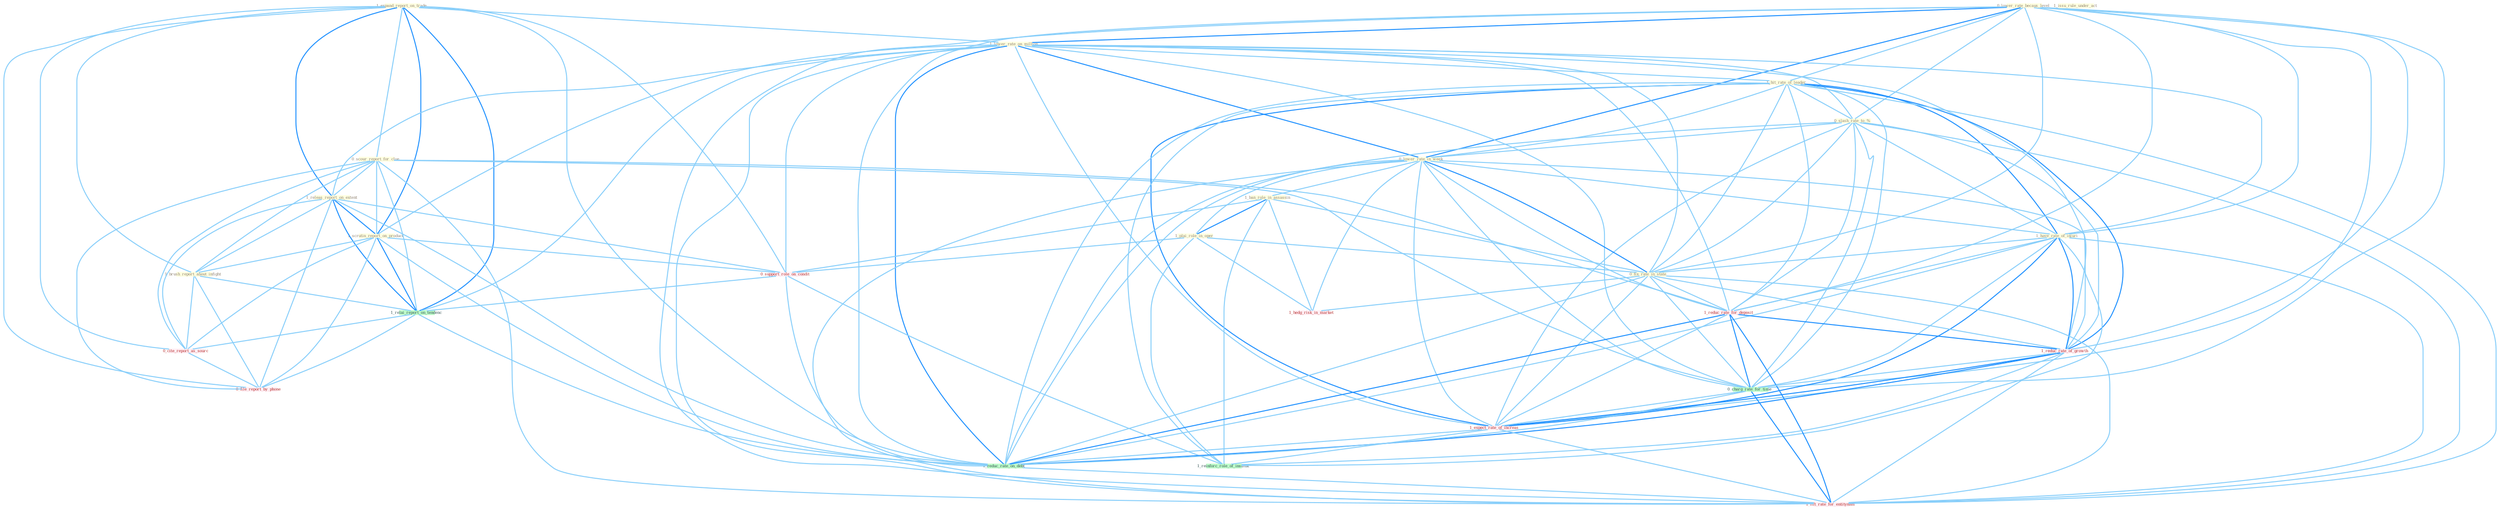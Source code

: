 Graph G{ 
    node
    [shape=polygon,style=filled,width=.5,height=.06,color="#BDFCC9",fixedsize=true,fontsize=4,
    fontcolor="#2f4f4f"];
    {node
    [color="#ffffe0", fontcolor="#8b7d6b"] "1_expand_report_on_trade " "0_lower_rate_becaus_level " "1_lower_rate_on_million " "1_issu_rule_under_act " "0_scour_report_for_clue " "1_hit_rate_of_leader " "0_slash_rate_to_% " "1_releas_report_on_extent " "0_lower_rate_in_week " "1_have_rate_of_injuri " "1_ban_role_in_assassin " "1_scrutin_report_on_product " "1_plai_role_in_oper " "0_fix_rate_in_state " "1_brush_report_about_infight "}
{node [color="#fff0f5", fontcolor="#b22222"] "1_reduc_rate_for_deposit " "0_support_role_on_condit " "0_cite_report_as_sourc " "1_reduc_rate_of_growth " "0_file_report_by_phone " "1_expect_rate_of_increas " "1_lift_rate_for_entitynam " "1_hedg_risk_in_market "}
edge [color="#B0E2FF"];

	"1_expand_report_on_trade " -- "1_lower_rate_on_million " [w="1", color="#87cefa" ];
	"1_expand_report_on_trade " -- "0_scour_report_for_clue " [w="1", color="#87cefa" ];
	"1_expand_report_on_trade " -- "1_releas_report_on_extent " [w="2", color="#1e90ff" , len=0.8];
	"1_expand_report_on_trade " -- "1_scrutin_report_on_product " [w="2", color="#1e90ff" , len=0.8];
	"1_expand_report_on_trade " -- "1_brush_report_about_infight " [w="1", color="#87cefa" ];
	"1_expand_report_on_trade " -- "0_support_role_on_condit " [w="1", color="#87cefa" ];
	"1_expand_report_on_trade " -- "1_relai_report_on_tendenc " [w="2", color="#1e90ff" , len=0.8];
	"1_expand_report_on_trade " -- "0_cite_report_as_sourc " [w="1", color="#87cefa" ];
	"1_expand_report_on_trade " -- "0_file_report_by_phone " [w="1", color="#87cefa" ];
	"1_expand_report_on_trade " -- "1_reduc_rate_on_debt " [w="1", color="#87cefa" ];
	"0_lower_rate_becaus_level " -- "1_lower_rate_on_million " [w="2", color="#1e90ff" , len=0.8];
	"0_lower_rate_becaus_level " -- "1_hit_rate_of_leader " [w="1", color="#87cefa" ];
	"0_lower_rate_becaus_level " -- "0_slash_rate_to_% " [w="1", color="#87cefa" ];
	"0_lower_rate_becaus_level " -- "0_lower_rate_in_week " [w="2", color="#1e90ff" , len=0.8];
	"0_lower_rate_becaus_level " -- "1_have_rate_of_injuri " [w="1", color="#87cefa" ];
	"0_lower_rate_becaus_level " -- "0_fix_rate_in_state " [w="1", color="#87cefa" ];
	"0_lower_rate_becaus_level " -- "1_reduc_rate_for_deposit " [w="1", color="#87cefa" ];
	"0_lower_rate_becaus_level " -- "1_reduc_rate_of_growth " [w="1", color="#87cefa" ];
	"0_lower_rate_becaus_level " -- "0_charg_rate_for_time " [w="1", color="#87cefa" ];
	"0_lower_rate_becaus_level " -- "1_expect_rate_of_increas " [w="1", color="#87cefa" ];
	"0_lower_rate_becaus_level " -- "1_reduc_rate_on_debt " [w="1", color="#87cefa" ];
	"0_lower_rate_becaus_level " -- "1_lift_rate_for_entitynam " [w="1", color="#87cefa" ];
	"1_lower_rate_on_million " -- "1_hit_rate_of_leader " [w="1", color="#87cefa" ];
	"1_lower_rate_on_million " -- "0_slash_rate_to_% " [w="1", color="#87cefa" ];
	"1_lower_rate_on_million " -- "1_releas_report_on_extent " [w="1", color="#87cefa" ];
	"1_lower_rate_on_million " -- "0_lower_rate_in_week " [w="2", color="#1e90ff" , len=0.8];
	"1_lower_rate_on_million " -- "1_have_rate_of_injuri " [w="1", color="#87cefa" ];
	"1_lower_rate_on_million " -- "1_scrutin_report_on_product " [w="1", color="#87cefa" ];
	"1_lower_rate_on_million " -- "0_fix_rate_in_state " [w="1", color="#87cefa" ];
	"1_lower_rate_on_million " -- "1_reduc_rate_for_deposit " [w="1", color="#87cefa" ];
	"1_lower_rate_on_million " -- "0_support_role_on_condit " [w="1", color="#87cefa" ];
	"1_lower_rate_on_million " -- "1_relai_report_on_tendenc " [w="1", color="#87cefa" ];
	"1_lower_rate_on_million " -- "1_reduc_rate_of_growth " [w="1", color="#87cefa" ];
	"1_lower_rate_on_million " -- "0_charg_rate_for_time " [w="1", color="#87cefa" ];
	"1_lower_rate_on_million " -- "1_expect_rate_of_increas " [w="1", color="#87cefa" ];
	"1_lower_rate_on_million " -- "1_reduc_rate_on_debt " [w="2", color="#1e90ff" , len=0.8];
	"1_lower_rate_on_million " -- "1_lift_rate_for_entitynam " [w="1", color="#87cefa" ];
	"0_scour_report_for_clue " -- "1_releas_report_on_extent " [w="1", color="#87cefa" ];
	"0_scour_report_for_clue " -- "1_scrutin_report_on_product " [w="1", color="#87cefa" ];
	"0_scour_report_for_clue " -- "1_brush_report_about_infight " [w="1", color="#87cefa" ];
	"0_scour_report_for_clue " -- "1_reduc_rate_for_deposit " [w="1", color="#87cefa" ];
	"0_scour_report_for_clue " -- "1_relai_report_on_tendenc " [w="1", color="#87cefa" ];
	"0_scour_report_for_clue " -- "0_cite_report_as_sourc " [w="1", color="#87cefa" ];
	"0_scour_report_for_clue " -- "0_file_report_by_phone " [w="1", color="#87cefa" ];
	"0_scour_report_for_clue " -- "0_charg_rate_for_time " [w="1", color="#87cefa" ];
	"0_scour_report_for_clue " -- "1_lift_rate_for_entitynam " [w="1", color="#87cefa" ];
	"1_hit_rate_of_leader " -- "0_slash_rate_to_% " [w="1", color="#87cefa" ];
	"1_hit_rate_of_leader " -- "0_lower_rate_in_week " [w="1", color="#87cefa" ];
	"1_hit_rate_of_leader " -- "1_have_rate_of_injuri " [w="2", color="#1e90ff" , len=0.8];
	"1_hit_rate_of_leader " -- "0_fix_rate_in_state " [w="1", color="#87cefa" ];
	"1_hit_rate_of_leader " -- "1_reduc_rate_for_deposit " [w="1", color="#87cefa" ];
	"1_hit_rate_of_leader " -- "1_reduc_rate_of_growth " [w="2", color="#1e90ff" , len=0.8];
	"1_hit_rate_of_leader " -- "0_charg_rate_for_time " [w="1", color="#87cefa" ];
	"1_hit_rate_of_leader " -- "1_expect_rate_of_increas " [w="2", color="#1e90ff" , len=0.8];
	"1_hit_rate_of_leader " -- "1_reduc_rate_on_debt " [w="1", color="#87cefa" ];
	"1_hit_rate_of_leader " -- "1_reinforc_role_of_institut " [w="1", color="#87cefa" ];
	"1_hit_rate_of_leader " -- "1_lift_rate_for_entitynam " [w="1", color="#87cefa" ];
	"0_slash_rate_to_% " -- "0_lower_rate_in_week " [w="1", color="#87cefa" ];
	"0_slash_rate_to_% " -- "1_have_rate_of_injuri " [w="1", color="#87cefa" ];
	"0_slash_rate_to_% " -- "0_fix_rate_in_state " [w="1", color="#87cefa" ];
	"0_slash_rate_to_% " -- "1_reduc_rate_for_deposit " [w="1", color="#87cefa" ];
	"0_slash_rate_to_% " -- "1_reduc_rate_of_growth " [w="1", color="#87cefa" ];
	"0_slash_rate_to_% " -- "0_charg_rate_for_time " [w="1", color="#87cefa" ];
	"0_slash_rate_to_% " -- "1_expect_rate_of_increas " [w="1", color="#87cefa" ];
	"0_slash_rate_to_% " -- "1_reduc_rate_on_debt " [w="1", color="#87cefa" ];
	"0_slash_rate_to_% " -- "1_lift_rate_for_entitynam " [w="1", color="#87cefa" ];
	"1_releas_report_on_extent " -- "1_scrutin_report_on_product " [w="2", color="#1e90ff" , len=0.8];
	"1_releas_report_on_extent " -- "1_brush_report_about_infight " [w="1", color="#87cefa" ];
	"1_releas_report_on_extent " -- "0_support_role_on_condit " [w="1", color="#87cefa" ];
	"1_releas_report_on_extent " -- "1_relai_report_on_tendenc " [w="2", color="#1e90ff" , len=0.8];
	"1_releas_report_on_extent " -- "0_cite_report_as_sourc " [w="1", color="#87cefa" ];
	"1_releas_report_on_extent " -- "0_file_report_by_phone " [w="1", color="#87cefa" ];
	"1_releas_report_on_extent " -- "1_reduc_rate_on_debt " [w="1", color="#87cefa" ];
	"0_lower_rate_in_week " -- "1_have_rate_of_injuri " [w="1", color="#87cefa" ];
	"0_lower_rate_in_week " -- "1_ban_role_in_assassin " [w="1", color="#87cefa" ];
	"0_lower_rate_in_week " -- "1_plai_role_in_oper " [w="1", color="#87cefa" ];
	"0_lower_rate_in_week " -- "0_fix_rate_in_state " [w="2", color="#1e90ff" , len=0.8];
	"0_lower_rate_in_week " -- "1_reduc_rate_for_deposit " [w="1", color="#87cefa" ];
	"0_lower_rate_in_week " -- "1_reduc_rate_of_growth " [w="1", color="#87cefa" ];
	"0_lower_rate_in_week " -- "0_charg_rate_for_time " [w="1", color="#87cefa" ];
	"0_lower_rate_in_week " -- "1_expect_rate_of_increas " [w="1", color="#87cefa" ];
	"0_lower_rate_in_week " -- "1_reduc_rate_on_debt " [w="1", color="#87cefa" ];
	"0_lower_rate_in_week " -- "1_lift_rate_for_entitynam " [w="1", color="#87cefa" ];
	"0_lower_rate_in_week " -- "1_hedg_risk_in_market " [w="1", color="#87cefa" ];
	"1_have_rate_of_injuri " -- "0_fix_rate_in_state " [w="1", color="#87cefa" ];
	"1_have_rate_of_injuri " -- "1_reduc_rate_for_deposit " [w="1", color="#87cefa" ];
	"1_have_rate_of_injuri " -- "1_reduc_rate_of_growth " [w="2", color="#1e90ff" , len=0.8];
	"1_have_rate_of_injuri " -- "0_charg_rate_for_time " [w="1", color="#87cefa" ];
	"1_have_rate_of_injuri " -- "1_expect_rate_of_increas " [w="2", color="#1e90ff" , len=0.8];
	"1_have_rate_of_injuri " -- "1_reduc_rate_on_debt " [w="1", color="#87cefa" ];
	"1_have_rate_of_injuri " -- "1_reinforc_role_of_institut " [w="1", color="#87cefa" ];
	"1_have_rate_of_injuri " -- "1_lift_rate_for_entitynam " [w="1", color="#87cefa" ];
	"1_ban_role_in_assassin " -- "1_plai_role_in_oper " [w="2", color="#1e90ff" , len=0.8];
	"1_ban_role_in_assassin " -- "0_fix_rate_in_state " [w="1", color="#87cefa" ];
	"1_ban_role_in_assassin " -- "0_support_role_on_condit " [w="1", color="#87cefa" ];
	"1_ban_role_in_assassin " -- "1_reinforc_role_of_institut " [w="1", color="#87cefa" ];
	"1_ban_role_in_assassin " -- "1_hedg_risk_in_market " [w="1", color="#87cefa" ];
	"1_scrutin_report_on_product " -- "1_brush_report_about_infight " [w="1", color="#87cefa" ];
	"1_scrutin_report_on_product " -- "0_support_role_on_condit " [w="1", color="#87cefa" ];
	"1_scrutin_report_on_product " -- "1_relai_report_on_tendenc " [w="2", color="#1e90ff" , len=0.8];
	"1_scrutin_report_on_product " -- "0_cite_report_as_sourc " [w="1", color="#87cefa" ];
	"1_scrutin_report_on_product " -- "0_file_report_by_phone " [w="1", color="#87cefa" ];
	"1_scrutin_report_on_product " -- "1_reduc_rate_on_debt " [w="1", color="#87cefa" ];
	"1_plai_role_in_oper " -- "0_fix_rate_in_state " [w="1", color="#87cefa" ];
	"1_plai_role_in_oper " -- "0_support_role_on_condit " [w="1", color="#87cefa" ];
	"1_plai_role_in_oper " -- "1_reinforc_role_of_institut " [w="1", color="#87cefa" ];
	"1_plai_role_in_oper " -- "1_hedg_risk_in_market " [w="1", color="#87cefa" ];
	"0_fix_rate_in_state " -- "1_reduc_rate_for_deposit " [w="1", color="#87cefa" ];
	"0_fix_rate_in_state " -- "1_reduc_rate_of_growth " [w="1", color="#87cefa" ];
	"0_fix_rate_in_state " -- "0_charg_rate_for_time " [w="1", color="#87cefa" ];
	"0_fix_rate_in_state " -- "1_expect_rate_of_increas " [w="1", color="#87cefa" ];
	"0_fix_rate_in_state " -- "1_reduc_rate_on_debt " [w="1", color="#87cefa" ];
	"0_fix_rate_in_state " -- "1_lift_rate_for_entitynam " [w="1", color="#87cefa" ];
	"0_fix_rate_in_state " -- "1_hedg_risk_in_market " [w="1", color="#87cefa" ];
	"1_brush_report_about_infight " -- "1_relai_report_on_tendenc " [w="1", color="#87cefa" ];
	"1_brush_report_about_infight " -- "0_cite_report_as_sourc " [w="1", color="#87cefa" ];
	"1_brush_report_about_infight " -- "0_file_report_by_phone " [w="1", color="#87cefa" ];
	"1_reduc_rate_for_deposit " -- "1_reduc_rate_of_growth " [w="2", color="#1e90ff" , len=0.8];
	"1_reduc_rate_for_deposit " -- "0_charg_rate_for_time " [w="2", color="#1e90ff" , len=0.8];
	"1_reduc_rate_for_deposit " -- "1_expect_rate_of_increas " [w="1", color="#87cefa" ];
	"1_reduc_rate_for_deposit " -- "1_reduc_rate_on_debt " [w="2", color="#1e90ff" , len=0.8];
	"1_reduc_rate_for_deposit " -- "1_lift_rate_for_entitynam " [w="2", color="#1e90ff" , len=0.8];
	"0_support_role_on_condit " -- "1_relai_report_on_tendenc " [w="1", color="#87cefa" ];
	"0_support_role_on_condit " -- "1_reduc_rate_on_debt " [w="1", color="#87cefa" ];
	"0_support_role_on_condit " -- "1_reinforc_role_of_institut " [w="1", color="#87cefa" ];
	"1_relai_report_on_tendenc " -- "0_cite_report_as_sourc " [w="1", color="#87cefa" ];
	"1_relai_report_on_tendenc " -- "0_file_report_by_phone " [w="1", color="#87cefa" ];
	"1_relai_report_on_tendenc " -- "1_reduc_rate_on_debt " [w="1", color="#87cefa" ];
	"0_cite_report_as_sourc " -- "0_file_report_by_phone " [w="1", color="#87cefa" ];
	"1_reduc_rate_of_growth " -- "0_charg_rate_for_time " [w="1", color="#87cefa" ];
	"1_reduc_rate_of_growth " -- "1_expect_rate_of_increas " [w="2", color="#1e90ff" , len=0.8];
	"1_reduc_rate_of_growth " -- "1_reduc_rate_on_debt " [w="2", color="#1e90ff" , len=0.8];
	"1_reduc_rate_of_growth " -- "1_reinforc_role_of_institut " [w="1", color="#87cefa" ];
	"1_reduc_rate_of_growth " -- "1_lift_rate_for_entitynam " [w="1", color="#87cefa" ];
	"0_charg_rate_for_time " -- "1_expect_rate_of_increas " [w="1", color="#87cefa" ];
	"0_charg_rate_for_time " -- "1_reduc_rate_on_debt " [w="1", color="#87cefa" ];
	"0_charg_rate_for_time " -- "1_lift_rate_for_entitynam " [w="2", color="#1e90ff" , len=0.8];
	"1_expect_rate_of_increas " -- "1_reduc_rate_on_debt " [w="1", color="#87cefa" ];
	"1_expect_rate_of_increas " -- "1_reinforc_role_of_institut " [w="1", color="#87cefa" ];
	"1_expect_rate_of_increas " -- "1_lift_rate_for_entitynam " [w="1", color="#87cefa" ];
	"1_reduc_rate_on_debt " -- "1_lift_rate_for_entitynam " [w="1", color="#87cefa" ];
}